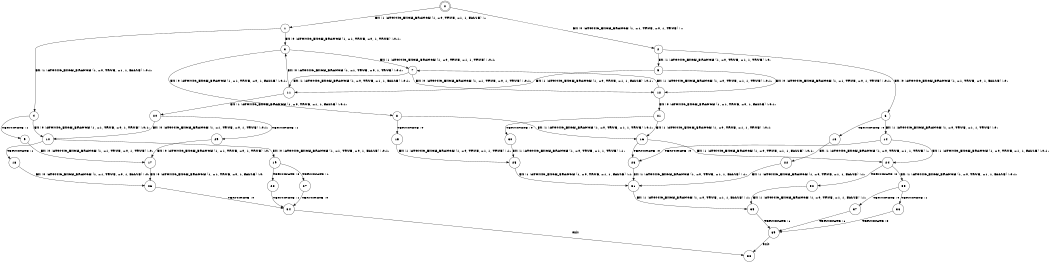 digraph BCG {
size = "7, 10.5";
center = TRUE;
node [shape = circle];
0 [peripheries = 2];
0 -> 1 [label = "EX !1 !ATOMIC_EXCH_BRANCH (1, +0, TRUE, +1, 1, FALSE) !::"];
0 -> 2 [label = "EX !0 !ATOMIC_EXCH_BRANCH (1, +1, TRUE, +0, 1, TRUE) !::"];
1 -> 3 [label = "EX !0 !ATOMIC_EXCH_BRANCH (1, +1, TRUE, +0, 1, TRUE) !:0:1:"];
1 -> 4 [label = "EX !1 !ATOMIC_EXCH_BRANCH (1, +0, TRUE, +1, 1, FALSE) !:0:1:"];
2 -> 5 [label = "EX !1 !ATOMIC_EXCH_BRANCH (1, +0, TRUE, +1, 1, TRUE) !:0:"];
2 -> 6 [label = "EX !0 !ATOMIC_EXCH_BRANCH (1, +1, TRUE, +0, 1, FALSE) !:0:"];
3 -> 7 [label = "EX !1 !ATOMIC_EXCH_BRANCH (1, +0, TRUE, +1, 1, TRUE) !:0:1:"];
3 -> 8 [label = "EX !0 !ATOMIC_EXCH_BRANCH (1, +1, TRUE, +0, 1, FALSE) !:0:1:"];
4 -> 9 [label = "TERMINATE !1"];
4 -> 10 [label = "EX !0 !ATOMIC_EXCH_BRANCH (1, +1, TRUE, +0, 1, TRUE) !:0:1:"];
5 -> 11 [label = "EX !1 !ATOMIC_EXCH_BRANCH (1, +0, TRUE, +1, 1, FALSE) !:0:1:"];
5 -> 12 [label = "EX !0 !ATOMIC_EXCH_BRANCH (1, +1, TRUE, +0, 1, TRUE) !:0:1:"];
6 -> 13 [label = "TERMINATE !0"];
6 -> 14 [label = "EX !1 !ATOMIC_EXCH_BRANCH (1, +0, TRUE, +1, 1, TRUE) !:0:"];
7 -> 11 [label = "EX !1 !ATOMIC_EXCH_BRANCH (1, +0, TRUE, +1, 1, FALSE) !:0:1:"];
7 -> 12 [label = "EX !0 !ATOMIC_EXCH_BRANCH (1, +1, TRUE, +0, 1, TRUE) !:0:1:"];
8 -> 15 [label = "TERMINATE !0"];
8 -> 16 [label = "EX !1 !ATOMIC_EXCH_BRANCH (1, +0, TRUE, +1, 1, TRUE) !:0:1:"];
9 -> 17 [label = "EX !0 !ATOMIC_EXCH_BRANCH (1, +1, TRUE, +0, 1, TRUE) !:0:"];
10 -> 18 [label = "TERMINATE !1"];
10 -> 19 [label = "EX !0 !ATOMIC_EXCH_BRANCH (1, +1, TRUE, +0, 1, FALSE) !:0:1:"];
11 -> 20 [label = "EX !1 !ATOMIC_EXCH_BRANCH (1, +0, TRUE, +1, 1, FALSE) !:0:1:"];
11 -> 3 [label = "EX !0 !ATOMIC_EXCH_BRANCH (1, +1, TRUE, +0, 1, TRUE) !:0:1:"];
12 -> 7 [label = "EX !1 !ATOMIC_EXCH_BRANCH (1, +0, TRUE, +1, 1, TRUE) !:0:1:"];
12 -> 21 [label = "EX !0 !ATOMIC_EXCH_BRANCH (1, +1, TRUE, +0, 1, FALSE) !:0:1:"];
13 -> 22 [label = "EX !1 !ATOMIC_EXCH_BRANCH (1, +0, TRUE, +1, 1, TRUE) !::"];
14 -> 23 [label = "TERMINATE !0"];
14 -> 24 [label = "EX !1 !ATOMIC_EXCH_BRANCH (1, +0, TRUE, +1, 1, FALSE) !:0:1:"];
15 -> 25 [label = "EX !1 !ATOMIC_EXCH_BRANCH (1, +0, TRUE, +1, 1, TRUE) !:1:"];
16 -> 23 [label = "TERMINATE !0"];
16 -> 24 [label = "EX !1 !ATOMIC_EXCH_BRANCH (1, +0, TRUE, +1, 1, FALSE) !:0:1:"];
17 -> 26 [label = "EX !0 !ATOMIC_EXCH_BRANCH (1, +1, TRUE, +0, 1, FALSE) !:0:"];
18 -> 26 [label = "EX !0 !ATOMIC_EXCH_BRANCH (1, +1, TRUE, +0, 1, FALSE) !:0:"];
19 -> 27 [label = "TERMINATE !1"];
19 -> 28 [label = "TERMINATE !0"];
20 -> 29 [label = "TERMINATE !1"];
20 -> 10 [label = "EX !0 !ATOMIC_EXCH_BRANCH (1, +1, TRUE, +0, 1, TRUE) !:0:1:"];
21 -> 30 [label = "TERMINATE !0"];
21 -> 16 [label = "EX !1 !ATOMIC_EXCH_BRANCH (1, +0, TRUE, +1, 1, TRUE) !:0:1:"];
22 -> 31 [label = "EX !1 !ATOMIC_EXCH_BRANCH (1, +0, TRUE, +1, 1, FALSE) !:1:"];
23 -> 31 [label = "EX !1 !ATOMIC_EXCH_BRANCH (1, +0, TRUE, +1, 1, FALSE) !:1:"];
24 -> 32 [label = "TERMINATE !0"];
24 -> 33 [label = "EX !1 !ATOMIC_EXCH_BRANCH (1, +0, TRUE, +1, 1, FALSE) !:0:1:"];
25 -> 31 [label = "EX !1 !ATOMIC_EXCH_BRANCH (1, +0, TRUE, +1, 1, FALSE) !:1:"];
26 -> 34 [label = "TERMINATE !0"];
27 -> 34 [label = "TERMINATE !0"];
28 -> 34 [label = "TERMINATE !1"];
29 -> 17 [label = "EX !0 !ATOMIC_EXCH_BRANCH (1, +1, TRUE, +0, 1, TRUE) !:0:"];
30 -> 25 [label = "EX !1 !ATOMIC_EXCH_BRANCH (1, +0, TRUE, +1, 1, TRUE) !:1:"];
31 -> 35 [label = "EX !1 !ATOMIC_EXCH_BRANCH (1, +0, TRUE, +1, 1, FALSE) !:1:"];
32 -> 35 [label = "EX !1 !ATOMIC_EXCH_BRANCH (1, +0, TRUE, +1, 1, FALSE) !:1:"];
33 -> 36 [label = "TERMINATE !1"];
33 -> 37 [label = "TERMINATE !0"];
34 -> 38 [label = "exit"];
35 -> 39 [label = "TERMINATE !1"];
36 -> 39 [label = "TERMINATE !0"];
37 -> 39 [label = "TERMINATE !1"];
39 -> 38 [label = "exit"];
}
